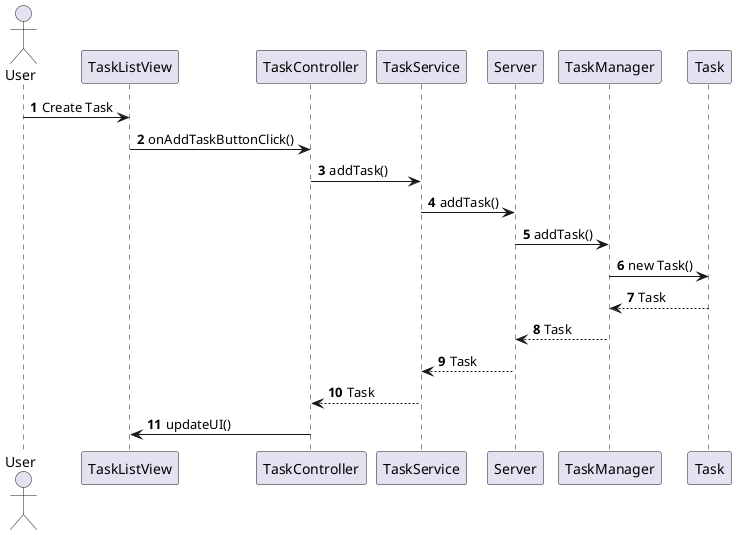 @startuml
'https://plantuml.com/sequence-diagram

autonumber
actor User
participant TaskListView as UI
participant TaskController
participant TaskService
participant Server
participant TaskManager
participant Task

User -> UI: Create Task
UI -> TaskController: onAddTaskButtonClick()
TaskController -> TaskService: addTask()
TaskService -> Server: addTask()
Server -> TaskManager: addTask()
TaskManager -> Task: new Task()
Task --> TaskManager: Task
TaskManager --> Server: Task
Server --> TaskService: Task
TaskService --> TaskController: Task
TaskController -> UI: updateUI()

@enduml